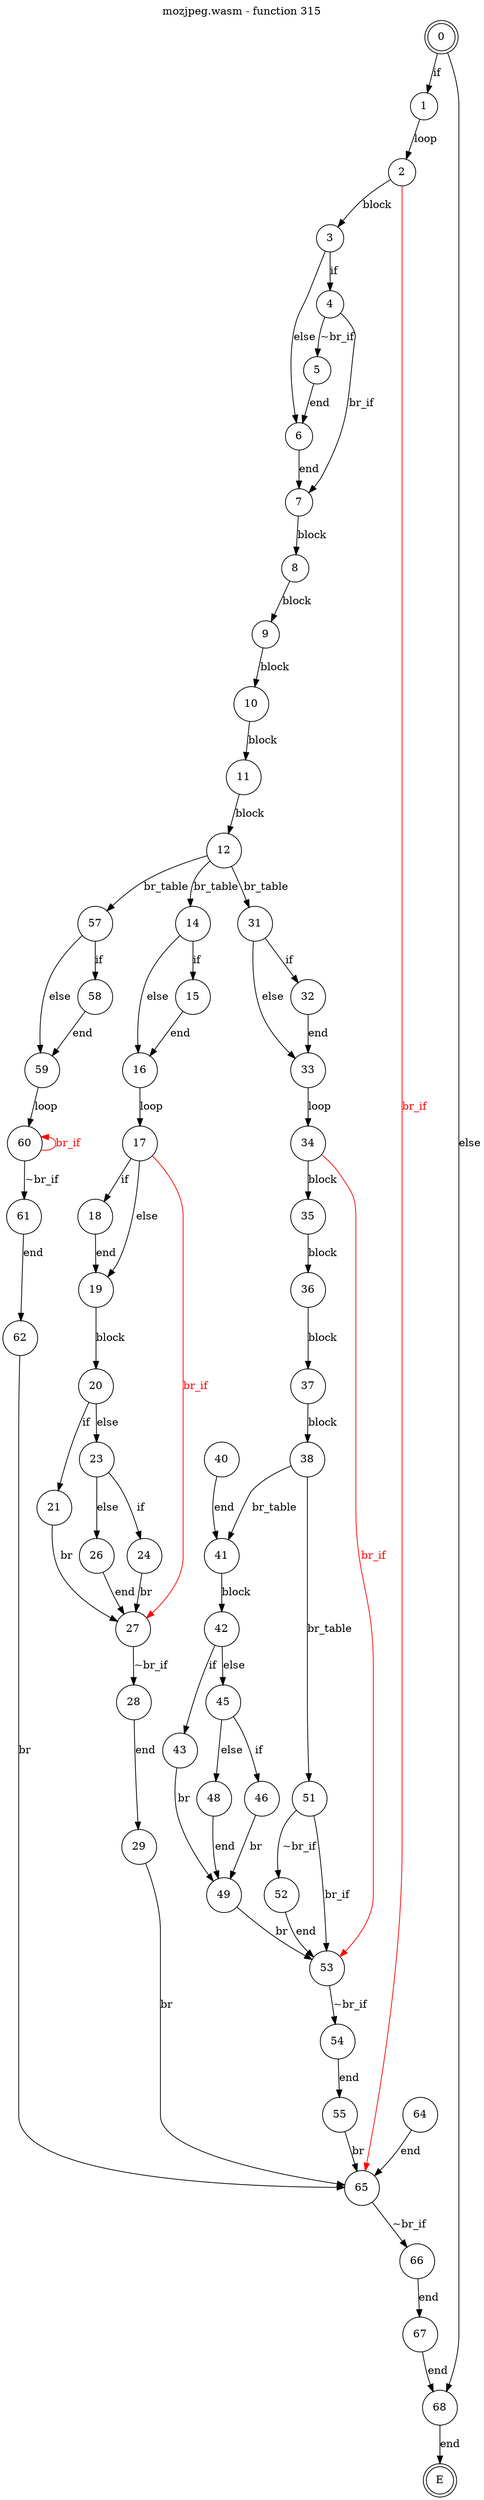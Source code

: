 digraph finite_state_machine {
    label = "mozjpeg.wasm - function 315"
    labelloc =  t
    labelfontsize = 16
    labelfontcolor = black
    labelfontname = "Helvetica"
    node [shape = doublecircle]; 0 E ;
    node [shape = circle];
    0 -> 1[label="if"];
    0 -> 68[label="else"];
    1 -> 2[label="loop"];
    2 -> 3[label="block"];
    3 -> 4[label="if"];
    3 -> 6[label="else"];
    4 -> 5[label="~br_if"];
    4 -> 7[label="br_if"];
    5 -> 6[label="end"];
    6 -> 7[label="end"];
    7 -> 8[label="block"];
    8 -> 9[label="block"];
    9 -> 10[label="block"];
    10 -> 11[label="block"];
    11 -> 12[label="block"];
    12 -> 14[label="br_table"];
    12 -> 31[label="br_table"];
    12 -> 57[label="br_table"];
    14 -> 15[label="if"];
    14 -> 16[label="else"];
    15 -> 16[label="end"];
    16 -> 17[label="loop"];
    17 -> 18[label="if"];
    17 -> 19[label="else"];
    18 -> 19[label="end"];
    19 -> 20[label="block"];
    20 -> 21[label="if"];
    20 -> 23[label="else"];
    21 -> 27[label="br"];
    23 -> 24[label="if"];
    23 -> 26[label="else"];
    24 -> 27[label="br"];
    26 -> 27[label="end"];
    27 -> 28[label="~br_if"];
    27 -> 17[color="red" dir=back fontcolor="red" label="br_if"];
    28 -> 29[label="end"];
    29 -> 65[label="br"];
    31 -> 32[label="if"];
    31 -> 33[label="else"];
    32 -> 33[label="end"];
    33 -> 34[label="loop"];
    34 -> 35[label="block"];
    35 -> 36[label="block"];
    36 -> 37[label="block"];
    37 -> 38[label="block"];
    38 -> 41[label="br_table"];
    38 -> 51[label="br_table"];
    40 -> 41[label="end"];
    41 -> 42[label="block"];
    42 -> 43[label="if"];
    42 -> 45[label="else"];
    43 -> 49[label="br"];
    45 -> 46[label="if"];
    45 -> 48[label="else"];
    46 -> 49[label="br"];
    48 -> 49[label="end"];
    49 -> 53[label="br"];
    51 -> 52[label="~br_if"];
    51 -> 53[label="br_if"];
    52 -> 53[label="end"];
    53 -> 54[label="~br_if"];
    53 -> 34[color="red" dir=back fontcolor="red" label="br_if"];
    54 -> 55[label="end"];
    55 -> 65[label="br"];
    57 -> 58[label="if"];
    57 -> 59[label="else"];
    58 -> 59[label="end"];
    59 -> 60[label="loop"];
    60 -> 61[label="~br_if"];
    60 -> 60[color="red" dir=back fontcolor="red" label="br_if"];
    61 -> 62[label="end"];
    62 -> 65[label="br"];
    64 -> 65[label="end"];
    65 -> 66[label="~br_if"];
    65 -> 2[color="red" dir=back fontcolor="red" label="br_if"];
    66 -> 67[label="end"];
    67 -> 68[label="end"];
    68 -> E[label="end"];
}
